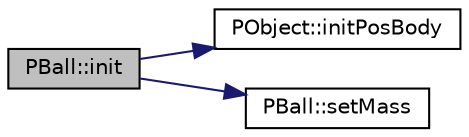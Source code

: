 digraph "PBall::init"
{
 // INTERACTIVE_SVG=YES
  edge [fontname="Helvetica",fontsize="10",labelfontname="Helvetica",labelfontsize="10"];
  node [fontname="Helvetica",fontsize="10",shape=record];
  rankdir="LR";
  Node1 [label="PBall::init",height=0.2,width=0.4,color="black", fillcolor="grey75", style="filled", fontcolor="black"];
  Node1 -> Node2 [color="midnightblue",fontsize="10",style="solid",fontname="Helvetica"];
  Node2 [label="PObject::initPosBody",height=0.2,width=0.4,color="black", fillcolor="white", style="filled",URL="$d1/d18/class_p_object.html#ac786a6905196d65ca7cd08349a679cac"];
  Node1 -> Node3 [color="midnightblue",fontsize="10",style="solid",fontname="Helvetica"];
  Node3 [label="PBall::setMass",height=0.2,width=0.4,color="black", fillcolor="white", style="filled",URL="$d5/d9b/class_p_ball.html#a568fb3ff8c88141c50d0fb1bf4cdbe41"];
}
